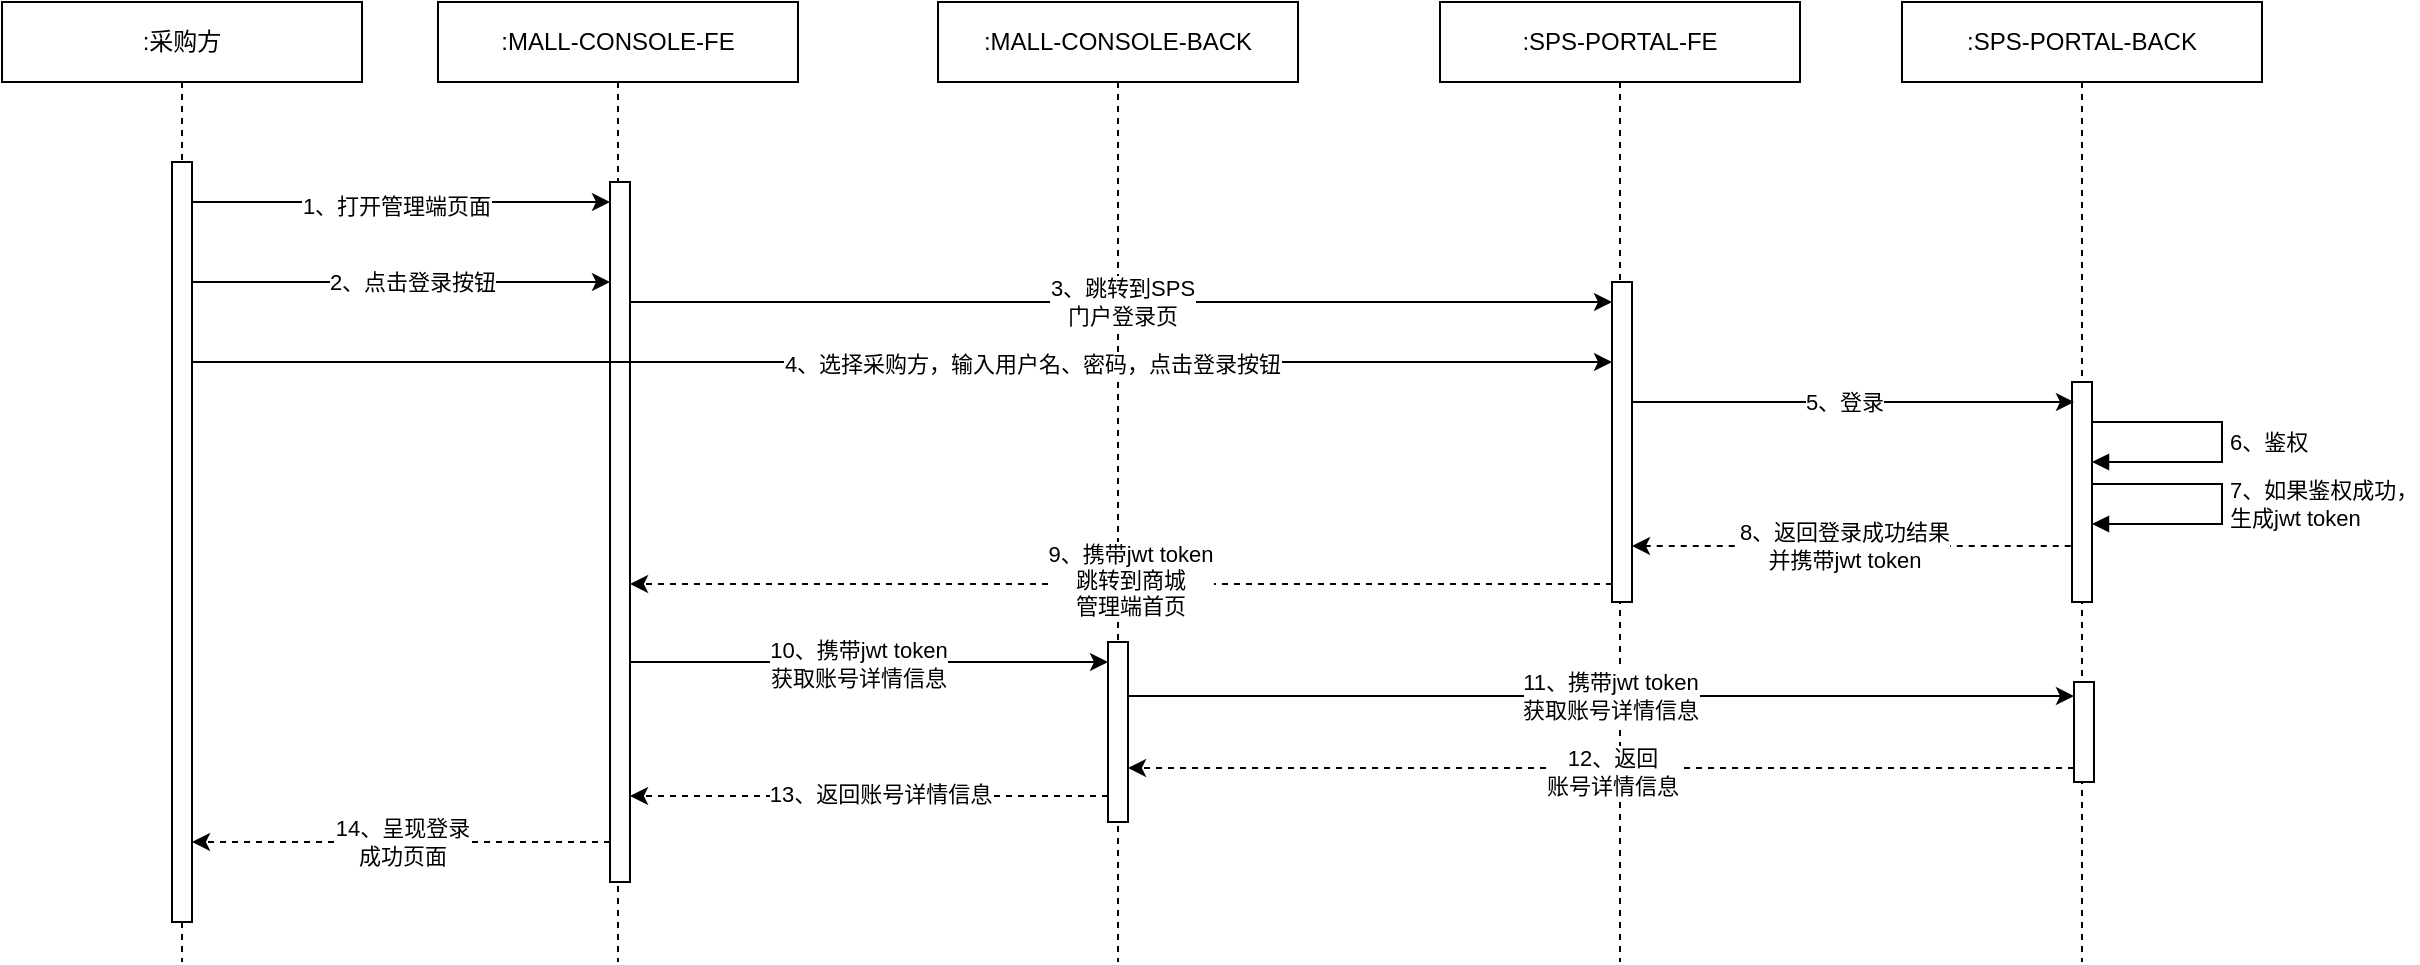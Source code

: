 <mxfile version="21.2.9" type="github">
  <diagram name="从商城系统登录交互逻辑" id="u5bGN3QoCaFEteD9rDr-">
    <mxGraphModel dx="1912" dy="1017" grid="1" gridSize="10" guides="1" tooltips="1" connect="1" arrows="1" fold="1" page="1" pageScale="1" pageWidth="1169" pageHeight="827" math="0" shadow="0">
      <root>
        <mxCell id="C95wEXUyGodqOr3t600D-0" />
        <mxCell id="C95wEXUyGodqOr3t600D-1" parent="C95wEXUyGodqOr3t600D-0" />
        <mxCell id="C95wEXUyGodqOr3t600D-16" value=":SPS-PORTAL-FE" style="shape=umlLifeline;perimeter=lifelinePerimeter;whiteSpace=wrap;html=1;container=1;dropTarget=0;collapsible=0;recursiveResize=0;outlineConnect=0;portConstraint=eastwest;newEdgeStyle={&quot;edgeStyle&quot;:&quot;elbowEdgeStyle&quot;,&quot;elbow&quot;:&quot;vertical&quot;,&quot;curved&quot;:0,&quot;rounded&quot;:0};" vertex="1" parent="C95wEXUyGodqOr3t600D-1">
          <mxGeometry x="760" y="86" width="180" height="480" as="geometry" />
        </mxCell>
        <mxCell id="C95wEXUyGodqOr3t600D-17" value="" style="html=1;points=[];perimeter=orthogonalPerimeter;outlineConnect=0;targetShapes=umlLifeline;portConstraint=eastwest;newEdgeStyle={&quot;edgeStyle&quot;:&quot;elbowEdgeStyle&quot;,&quot;elbow&quot;:&quot;vertical&quot;,&quot;curved&quot;:0,&quot;rounded&quot;:0};" vertex="1" parent="C95wEXUyGodqOr3t600D-16">
          <mxGeometry x="86" y="140" width="10" height="160" as="geometry" />
        </mxCell>
        <mxCell id="C95wEXUyGodqOr3t600D-20" value=":SPS-PORTAL-BACK" style="shape=umlLifeline;perimeter=lifelinePerimeter;whiteSpace=wrap;html=1;container=1;dropTarget=0;collapsible=0;recursiveResize=0;outlineConnect=0;portConstraint=eastwest;newEdgeStyle={&quot;edgeStyle&quot;:&quot;elbowEdgeStyle&quot;,&quot;elbow&quot;:&quot;vertical&quot;,&quot;curved&quot;:0,&quot;rounded&quot;:0};" vertex="1" parent="C95wEXUyGodqOr3t600D-1">
          <mxGeometry x="991" y="86" width="180" height="480" as="geometry" />
        </mxCell>
        <mxCell id="C95wEXUyGodqOr3t600D-21" value="" style="html=1;points=[];perimeter=orthogonalPerimeter;outlineConnect=0;targetShapes=umlLifeline;portConstraint=eastwest;newEdgeStyle={&quot;edgeStyle&quot;:&quot;elbowEdgeStyle&quot;,&quot;elbow&quot;:&quot;vertical&quot;,&quot;curved&quot;:0,&quot;rounded&quot;:0};" vertex="1" parent="C95wEXUyGodqOr3t600D-20">
          <mxGeometry x="85" y="190" width="10" height="110" as="geometry" />
        </mxCell>
        <mxCell id="C95wEXUyGodqOr3t600D-22" value="6、鉴权" style="html=1;align=left;spacingLeft=2;endArrow=block;rounded=0;edgeStyle=orthogonalEdgeStyle;curved=0;rounded=0;" edge="1" parent="C95wEXUyGodqOr3t600D-20" source="C95wEXUyGodqOr3t600D-21" target="C95wEXUyGodqOr3t600D-21">
          <mxGeometry relative="1" as="geometry">
            <mxPoint x="90" y="170" as="sourcePoint" />
            <Array as="points">
              <mxPoint x="160" y="210" />
              <mxPoint x="160" y="230" />
            </Array>
          </mxGeometry>
        </mxCell>
        <mxCell id="C95wEXUyGodqOr3t600D-23" value="7、如果鉴权成功，&lt;br&gt;生成jwt token" style="html=1;align=left;spacingLeft=2;endArrow=block;rounded=0;edgeStyle=orthogonalEdgeStyle;curved=0;rounded=0;" edge="1" parent="C95wEXUyGodqOr3t600D-20">
          <mxGeometry relative="1" as="geometry">
            <mxPoint x="95" y="241" as="sourcePoint" />
            <Array as="points">
              <mxPoint x="160" y="241" />
              <mxPoint x="160" y="261" />
            </Array>
            <mxPoint x="95" y="261" as="targetPoint" />
          </mxGeometry>
        </mxCell>
        <mxCell id="C95wEXUyGodqOr3t600D-28" value=":MALL-CONSOLE-BACK" style="shape=umlLifeline;perimeter=lifelinePerimeter;whiteSpace=wrap;html=1;container=1;dropTarget=0;collapsible=0;recursiveResize=0;outlineConnect=0;portConstraint=eastwest;newEdgeStyle={&quot;edgeStyle&quot;:&quot;elbowEdgeStyle&quot;,&quot;elbow&quot;:&quot;vertical&quot;,&quot;curved&quot;:0,&quot;rounded&quot;:0};" vertex="1" parent="C95wEXUyGodqOr3t600D-1">
          <mxGeometry x="509" y="86" width="180" height="480" as="geometry" />
        </mxCell>
        <mxCell id="C95wEXUyGodqOr3t600D-29" value="" style="html=1;points=[];perimeter=orthogonalPerimeter;outlineConnect=0;targetShapes=umlLifeline;portConstraint=eastwest;newEdgeStyle={&quot;edgeStyle&quot;:&quot;elbowEdgeStyle&quot;,&quot;elbow&quot;:&quot;vertical&quot;,&quot;curved&quot;:0,&quot;rounded&quot;:0};" vertex="1" parent="C95wEXUyGodqOr3t600D-28">
          <mxGeometry x="85" y="320" width="10" height="90" as="geometry" />
        </mxCell>
        <mxCell id="C95wEXUyGodqOr3t600D-31" value="" style="edgeStyle=elbowEdgeStyle;rounded=0;orthogonalLoop=1;jettySize=auto;html=1;elbow=vertical;curved=0;dashed=1;" edge="1" parent="C95wEXUyGodqOr3t600D-28" source="C95wEXUyGodqOr3t600D-30">
          <mxGeometry relative="1" as="geometry">
            <mxPoint x="336" y="383" as="sourcePoint" />
            <mxPoint x="95" y="383" as="targetPoint" />
          </mxGeometry>
        </mxCell>
        <mxCell id="C95wEXUyGodqOr3t600D-32" value="12、返回&lt;br&gt;账号详情信息" style="edgeLabel;html=1;align=center;verticalAlign=middle;resizable=0;points=[];" vertex="1" connectable="0" parent="C95wEXUyGodqOr3t600D-31">
          <mxGeometry x="-0.11" y="1" relative="1" as="geometry">
            <mxPoint x="-21" y="1" as="offset" />
          </mxGeometry>
        </mxCell>
        <mxCell id="C95wEXUyGodqOr3t600D-33" value="" style="edgeStyle=elbowEdgeStyle;rounded=0;orthogonalLoop=1;jettySize=auto;html=1;elbow=vertical;curved=0;" edge="1" parent="C95wEXUyGodqOr3t600D-28">
          <mxGeometry relative="1" as="geometry">
            <mxPoint x="95" y="347" as="sourcePoint" />
            <mxPoint x="568" y="347" as="targetPoint" />
          </mxGeometry>
        </mxCell>
        <mxCell id="C95wEXUyGodqOr3t600D-34" value="11、携带jwt token&lt;br&gt;获取账号详情信息" style="edgeLabel;html=1;align=center;verticalAlign=middle;resizable=0;points=[];" vertex="1" connectable="0" parent="C95wEXUyGodqOr3t600D-33">
          <mxGeometry x="-0.11" y="1" relative="1" as="geometry">
            <mxPoint x="30" y="1" as="offset" />
          </mxGeometry>
        </mxCell>
        <mxCell id="C95wEXUyGodqOr3t600D-30" value="" style="html=1;points=[];perimeter=orthogonalPerimeter;outlineConnect=0;targetShapes=umlLifeline;portConstraint=eastwest;newEdgeStyle={&quot;edgeStyle&quot;:&quot;elbowEdgeStyle&quot;,&quot;elbow&quot;:&quot;vertical&quot;,&quot;curved&quot;:0,&quot;rounded&quot;:0};" vertex="1" parent="C95wEXUyGodqOr3t600D-28">
          <mxGeometry x="568" y="340" width="10" height="50" as="geometry" />
        </mxCell>
        <mxCell id="C95wEXUyGodqOr3t600D-2" value="" style="edgeStyle=elbowEdgeStyle;rounded=0;orthogonalLoop=1;jettySize=auto;html=1;elbow=vertical;curved=0;" edge="1" parent="C95wEXUyGodqOr3t600D-1" source="C95wEXUyGodqOr3t600D-5">
          <mxGeometry relative="1" as="geometry">
            <mxPoint x="152" y="192" as="sourcePoint" />
            <mxPoint x="345" y="186" as="targetPoint" />
            <Array as="points">
              <mxPoint x="320" y="186" />
            </Array>
          </mxGeometry>
        </mxCell>
        <mxCell id="C95wEXUyGodqOr3t600D-3" value="1、打开管理端页面" style="edgeLabel;html=1;align=center;verticalAlign=middle;resizable=0;points=[];" vertex="1" connectable="0" parent="C95wEXUyGodqOr3t600D-2">
          <mxGeometry x="-0.024" y="-1" relative="1" as="geometry">
            <mxPoint y="1" as="offset" />
          </mxGeometry>
        </mxCell>
        <mxCell id="C95wEXUyGodqOr3t600D-4" value=":采购方" style="shape=umlLifeline;perimeter=lifelinePerimeter;whiteSpace=wrap;html=1;container=1;dropTarget=0;collapsible=0;recursiveResize=0;outlineConnect=0;portConstraint=eastwest;newEdgeStyle={&quot;edgeStyle&quot;:&quot;elbowEdgeStyle&quot;,&quot;elbow&quot;:&quot;vertical&quot;,&quot;curved&quot;:0,&quot;rounded&quot;:0};" vertex="1" parent="C95wEXUyGodqOr3t600D-1">
          <mxGeometry x="41" y="86" width="180" height="480" as="geometry" />
        </mxCell>
        <mxCell id="C95wEXUyGodqOr3t600D-5" value="" style="html=1;points=[];perimeter=orthogonalPerimeter;outlineConnect=0;targetShapes=umlLifeline;portConstraint=eastwest;newEdgeStyle={&quot;edgeStyle&quot;:&quot;elbowEdgeStyle&quot;,&quot;elbow&quot;:&quot;vertical&quot;,&quot;curved&quot;:0,&quot;rounded&quot;:0};" vertex="1" parent="C95wEXUyGodqOr3t600D-4">
          <mxGeometry x="85" y="80" width="10" height="380" as="geometry" />
        </mxCell>
        <mxCell id="C95wEXUyGodqOr3t600D-6" value="" style="edgeStyle=elbowEdgeStyle;rounded=0;orthogonalLoop=1;jettySize=auto;html=1;elbow=vertical;curved=0;" edge="1" parent="C95wEXUyGodqOr3t600D-1" source="C95wEXUyGodqOr3t600D-11" target="C95wEXUyGodqOr3t600D-17">
          <mxGeometry relative="1" as="geometry">
            <mxPoint x="370" y="236" as="sourcePoint" />
            <mxPoint x="561" y="236" as="targetPoint" />
            <Array as="points">
              <mxPoint x="471" y="236" />
            </Array>
          </mxGeometry>
        </mxCell>
        <mxCell id="C95wEXUyGodqOr3t600D-7" value="3、跳转到SPS&lt;br&gt;门户登录页" style="edgeLabel;html=1;align=center;verticalAlign=middle;resizable=0;points=[];" vertex="1" connectable="0" parent="C95wEXUyGodqOr3t600D-6">
          <mxGeometry x="-0.116" relative="1" as="geometry">
            <mxPoint x="29" as="offset" />
          </mxGeometry>
        </mxCell>
        <mxCell id="C95wEXUyGodqOr3t600D-8" value="" style="edgeStyle=elbowEdgeStyle;rounded=0;orthogonalLoop=1;jettySize=auto;html=1;elbow=vertical;curved=0;" edge="1" parent="C95wEXUyGodqOr3t600D-1" source="C95wEXUyGodqOr3t600D-11" target="C95wEXUyGodqOr3t600D-29">
          <mxGeometry relative="1" as="geometry">
            <mxPoint x="608.5" y="486" as="targetPoint" />
            <Array as="points">
              <mxPoint x="490" y="416" />
            </Array>
          </mxGeometry>
        </mxCell>
        <mxCell id="C95wEXUyGodqOr3t600D-9" value="10、携带jwt token&lt;br&gt;获取账号详情信息" style="edgeLabel;html=1;align=center;verticalAlign=middle;resizable=0;points=[];" vertex="1" connectable="0" parent="C95wEXUyGodqOr3t600D-8">
          <mxGeometry x="-0.045" y="-1" relative="1" as="geometry">
            <mxPoint as="offset" />
          </mxGeometry>
        </mxCell>
        <mxCell id="C95wEXUyGodqOr3t600D-10" value=":MALL-CONSOLE-FE" style="shape=umlLifeline;perimeter=lifelinePerimeter;whiteSpace=wrap;html=1;container=1;dropTarget=0;collapsible=0;recursiveResize=0;outlineConnect=0;portConstraint=eastwest;newEdgeStyle={&quot;edgeStyle&quot;:&quot;elbowEdgeStyle&quot;,&quot;elbow&quot;:&quot;vertical&quot;,&quot;curved&quot;:0,&quot;rounded&quot;:0};" vertex="1" parent="C95wEXUyGodqOr3t600D-1">
          <mxGeometry x="259" y="86" width="180" height="480" as="geometry" />
        </mxCell>
        <mxCell id="C95wEXUyGodqOr3t600D-11" value="" style="html=1;points=[];perimeter=orthogonalPerimeter;outlineConnect=0;targetShapes=umlLifeline;portConstraint=eastwest;newEdgeStyle={&quot;edgeStyle&quot;:&quot;elbowEdgeStyle&quot;,&quot;elbow&quot;:&quot;vertical&quot;,&quot;curved&quot;:0,&quot;rounded&quot;:0};" vertex="1" parent="C95wEXUyGodqOr3t600D-10">
          <mxGeometry x="86" y="90" width="10" height="350" as="geometry" />
        </mxCell>
        <mxCell id="C95wEXUyGodqOr3t600D-12" value="" style="edgeStyle=elbowEdgeStyle;rounded=0;orthogonalLoop=1;jettySize=auto;html=1;elbow=vertical;curved=0;" edge="1" parent="C95wEXUyGodqOr3t600D-1" source="C95wEXUyGodqOr3t600D-5" target="C95wEXUyGodqOr3t600D-11">
          <mxGeometry relative="1" as="geometry">
            <Array as="points">
              <mxPoint x="251" y="226" />
            </Array>
          </mxGeometry>
        </mxCell>
        <mxCell id="C95wEXUyGodqOr3t600D-13" value="2、点击登录按钮" style="edgeLabel;html=1;align=center;verticalAlign=middle;resizable=0;points=[];" vertex="1" connectable="0" parent="C95wEXUyGodqOr3t600D-12">
          <mxGeometry x="0.053" y="1" relative="1" as="geometry">
            <mxPoint y="1" as="offset" />
          </mxGeometry>
        </mxCell>
        <mxCell id="C95wEXUyGodqOr3t600D-14" value="" style="edgeStyle=elbowEdgeStyle;rounded=0;orthogonalLoop=1;jettySize=auto;html=1;elbow=vertical;curved=0;" edge="1" parent="C95wEXUyGodqOr3t600D-1" source="C95wEXUyGodqOr3t600D-17">
          <mxGeometry relative="1" as="geometry">
            <mxPoint x="1077" y="286" as="targetPoint" />
            <Array as="points">
              <mxPoint x="951" y="286" />
            </Array>
          </mxGeometry>
        </mxCell>
        <mxCell id="C95wEXUyGodqOr3t600D-15" value="5、登录" style="edgeLabel;html=1;align=center;verticalAlign=middle;resizable=0;points=[];" vertex="1" connectable="0" parent="C95wEXUyGodqOr3t600D-14">
          <mxGeometry x="-0.326" y="1" relative="1" as="geometry">
            <mxPoint x="31" y="1" as="offset" />
          </mxGeometry>
        </mxCell>
        <mxCell id="C95wEXUyGodqOr3t600D-18" value="" style="edgeStyle=elbowEdgeStyle;rounded=0;orthogonalLoop=1;jettySize=auto;html=1;elbow=vertical;curved=0;" edge="1" parent="C95wEXUyGodqOr3t600D-1" source="C95wEXUyGodqOr3t600D-5" target="C95wEXUyGodqOr3t600D-17">
          <mxGeometry relative="1" as="geometry">
            <mxPoint x="161" y="266" as="sourcePoint" />
            <mxPoint x="561" y="266" as="targetPoint" />
            <Array as="points">
              <mxPoint x="261" y="266" />
            </Array>
          </mxGeometry>
        </mxCell>
        <mxCell id="C95wEXUyGodqOr3t600D-19" value="4、选择采购方，输入用户名、密码，点击登录按钮" style="edgeLabel;html=1;align=center;verticalAlign=middle;resizable=0;points=[];" vertex="1" connectable="0" parent="C95wEXUyGodqOr3t600D-18">
          <mxGeometry x="-0.072" y="-1" relative="1" as="geometry">
            <mxPoint x="90" as="offset" />
          </mxGeometry>
        </mxCell>
        <mxCell id="C95wEXUyGodqOr3t600D-24" value="" style="edgeStyle=elbowEdgeStyle;rounded=0;orthogonalLoop=1;jettySize=auto;html=1;elbow=vertical;curved=0;startArrow=classic;startFill=1;endArrow=none;endFill=0;dashed=1;" edge="1" parent="C95wEXUyGodqOr3t600D-1">
          <mxGeometry relative="1" as="geometry">
            <mxPoint x="856" y="358" as="sourcePoint" />
            <mxPoint x="1077" y="358" as="targetPoint" />
            <Array as="points">
              <mxPoint x="951" y="358" />
            </Array>
          </mxGeometry>
        </mxCell>
        <mxCell id="C95wEXUyGodqOr3t600D-25" value="8、返回登录成功结果&lt;br&gt;并携带jwt token" style="edgeLabel;html=1;align=center;verticalAlign=middle;resizable=0;points=[];" vertex="1" connectable="0" parent="C95wEXUyGodqOr3t600D-24">
          <mxGeometry x="-0.326" y="1" relative="1" as="geometry">
            <mxPoint x="31" y="1" as="offset" />
          </mxGeometry>
        </mxCell>
        <mxCell id="C95wEXUyGodqOr3t600D-26" value="" style="edgeStyle=elbowEdgeStyle;rounded=0;orthogonalLoop=1;jettySize=auto;html=1;elbow=vertical;curved=0;dashed=1;" edge="1" parent="C95wEXUyGodqOr3t600D-1">
          <mxGeometry relative="1" as="geometry">
            <mxPoint x="846" y="377" as="sourcePoint" />
            <mxPoint x="355" y="377" as="targetPoint" />
            <Array as="points">
              <mxPoint x="471" y="377" />
            </Array>
          </mxGeometry>
        </mxCell>
        <mxCell id="C95wEXUyGodqOr3t600D-27" value="9、携带jwt token&lt;br style=&quot;border-color: var(--border-color);&quot;&gt;跳转到商城&lt;br style=&quot;border-color: var(--border-color);&quot;&gt;管理端首页" style="edgeLabel;html=1;align=center;verticalAlign=middle;resizable=0;points=[];" vertex="1" connectable="0" parent="C95wEXUyGodqOr3t600D-26">
          <mxGeometry x="-0.116" relative="1" as="geometry">
            <mxPoint x="-24" y="-2" as="offset" />
          </mxGeometry>
        </mxCell>
        <mxCell id="C95wEXUyGodqOr3t600D-35" value="" style="edgeStyle=elbowEdgeStyle;rounded=0;orthogonalLoop=1;jettySize=auto;html=1;elbow=vertical;curved=0;dashed=1;" edge="1" parent="C95wEXUyGodqOr3t600D-1" source="C95wEXUyGodqOr3t600D-29">
          <mxGeometry relative="1" as="geometry">
            <mxPoint x="677" y="483" as="sourcePoint" />
            <mxPoint x="355" y="483" as="targetPoint" />
            <Array as="points" />
          </mxGeometry>
        </mxCell>
        <mxCell id="C95wEXUyGodqOr3t600D-36" value="13、返回账号详情信息" style="edgeLabel;html=1;align=center;verticalAlign=middle;resizable=0;points=[];" vertex="1" connectable="0" parent="C95wEXUyGodqOr3t600D-35">
          <mxGeometry x="-0.045" y="-1" relative="1" as="geometry">
            <mxPoint as="offset" />
          </mxGeometry>
        </mxCell>
        <mxCell id="C95wEXUyGodqOr3t600D-37" value="" style="edgeStyle=elbowEdgeStyle;rounded=0;orthogonalLoop=1;jettySize=auto;html=1;elbow=vertical;curved=0;dashed=1;" edge="1" parent="C95wEXUyGodqOr3t600D-1">
          <mxGeometry relative="1" as="geometry">
            <mxPoint x="345" y="506" as="sourcePoint" />
            <mxPoint x="136" y="506" as="targetPoint" />
          </mxGeometry>
        </mxCell>
        <mxCell id="C95wEXUyGodqOr3t600D-38" value="14、呈现登录&lt;br&gt;成功页面" style="edgeLabel;html=1;align=center;verticalAlign=middle;resizable=0;points=[];" vertex="1" connectable="0" parent="C95wEXUyGodqOr3t600D-37">
          <mxGeometry x="0.12" relative="1" as="geometry">
            <mxPoint x="13" as="offset" />
          </mxGeometry>
        </mxCell>
      </root>
    </mxGraphModel>
  </diagram>
</mxfile>
